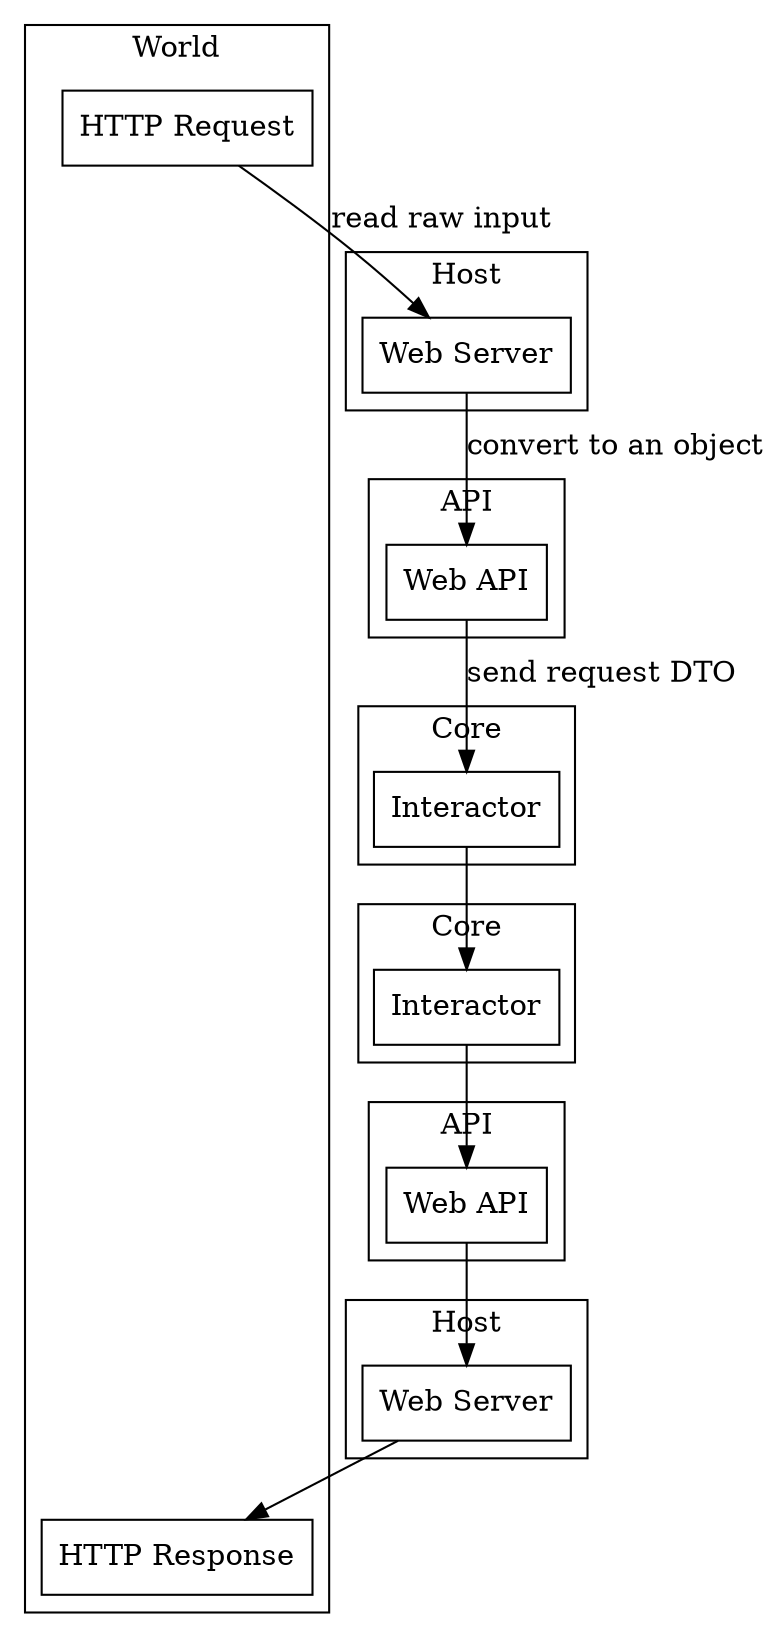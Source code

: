 digraph {
    node[shape=record];
    newrank=true;
    {rank=1 A E}
    {rank=2 B F}
    {rank=3 C G}
    {rank=4 D H}

    subgraph cluster_User {
        label="World"
        A[label="HTTP Request"];
        E[label="HTTP Response"]
    }

    subgraph cluster_Host {
        label="Host"
        B[label="Web Server"];
    }

    subgraph cluster_API {
        label="API"
        C[label="Web API"];
    }

    subgraph cluster_Core {
        label="Core"
        D[label="Interactor"];
    }

    subgraph cluster_Host2 {
        label="Host"
        F[label="Web Server"];
    }

    subgraph cluster_API2 {
        label="API"
        G[label="Web API"];
        
    }

    subgraph cluster_Core2 {
        label="Core"
        H[label="Interactor"];
    }

    A -> B[label="read raw input"];
    B -> C[label="convert to an object"];
    C -> D[label="send request DTO"];

    H -> G;
    G -> F;
    F -> E;

    D -> H;
}